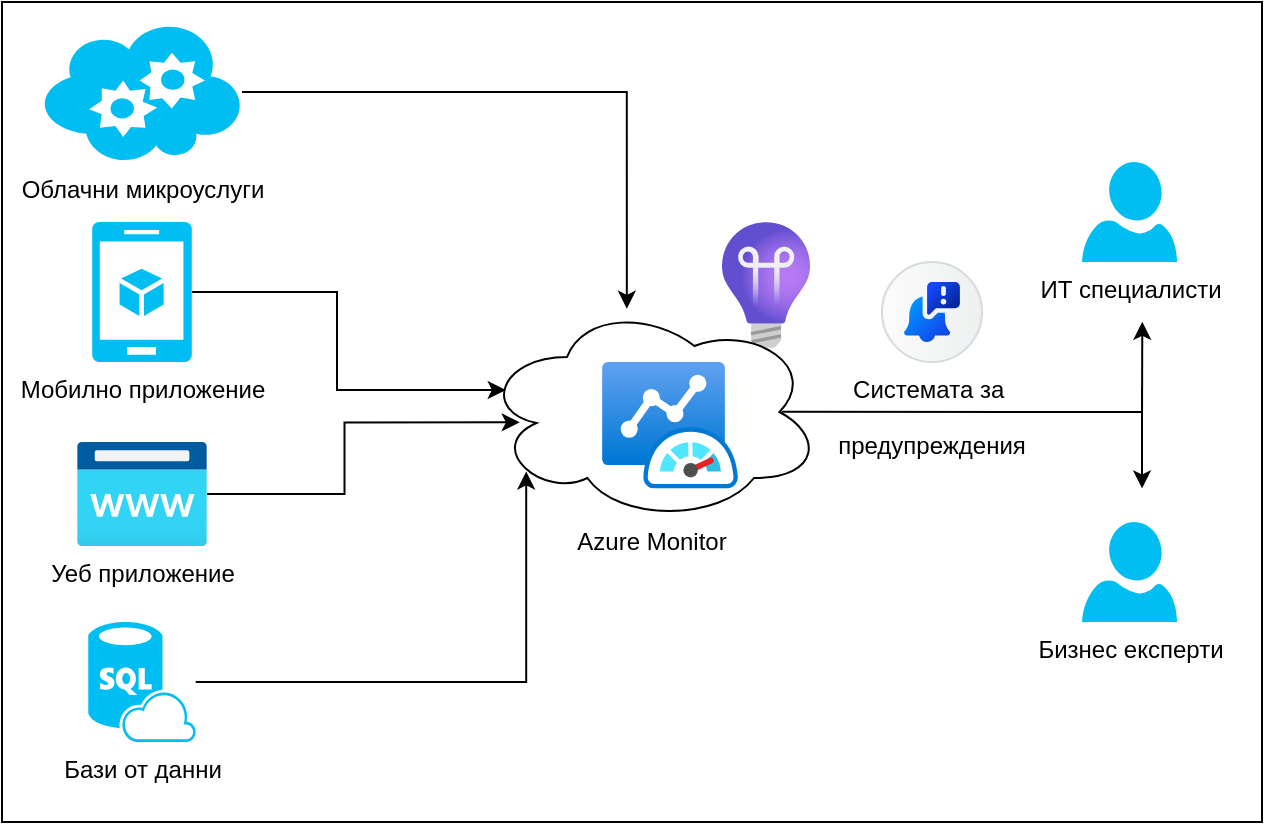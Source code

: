 <mxfile version="26.2.13">
  <diagram name="Page-1" id="LBXxWG8O-JbTWxaYB5U9">
    <mxGraphModel dx="1305" dy="638" grid="1" gridSize="10" guides="1" tooltips="1" connect="1" arrows="1" fold="1" page="1" pageScale="1" pageWidth="850" pageHeight="1100" math="0" shadow="0">
      <root>
        <mxCell id="0" />
        <mxCell id="1" parent="0" />
        <mxCell id="kAXso1rb1zHKa6fLyAWG-10" value="" style="rounded=0;whiteSpace=wrap;html=1;" vertex="1" parent="1">
          <mxGeometry x="370" y="240" width="120" height="60" as="geometry" />
        </mxCell>
        <mxCell id="kAXso1rb1zHKa6fLyAWG-11" value="" style="rounded=0;whiteSpace=wrap;html=1;" vertex="1" parent="1">
          <mxGeometry x="180" y="50" width="630" height="410" as="geometry" />
        </mxCell>
        <mxCell id="kAXso1rb1zHKa6fLyAWG-14" value="Облачни микроуслуги" style="verticalLabelPosition=bottom;html=1;verticalAlign=top;align=center;strokeColor=none;fillColor=#00BEF2;shape=mxgraph.azure.cloud_service;" vertex="1" parent="1">
          <mxGeometry x="200" y="60" width="100" height="70" as="geometry" />
        </mxCell>
        <mxCell id="kAXso1rb1zHKa6fLyAWG-15" value="Мобилно приложение" style="verticalLabelPosition=bottom;html=1;verticalAlign=top;align=center;strokeColor=none;fillColor=#00BEF2;shape=mxgraph.azure.mobile_services;pointerEvents=1;" vertex="1" parent="1">
          <mxGeometry x="225" y="160" width="50" height="70" as="geometry" />
        </mxCell>
        <mxCell id="kAXso1rb1zHKa6fLyAWG-16" value="Уеб приложение" style="image;aspect=fixed;html=1;points=[];align=center;fontSize=12;image=img/lib/azure2/app_services/App_Service_Domains.svg;" vertex="1" parent="1">
          <mxGeometry x="217.5" y="270" width="65" height="52" as="geometry" />
        </mxCell>
        <mxCell id="kAXso1rb1zHKa6fLyAWG-18" value="" style="image;aspect=fixed;html=1;points=[];align=center;fontSize=12;image=img/lib/azure2/devops/Application_Insights.svg;" vertex="1" parent="1">
          <mxGeometry x="540" y="160" width="44" height="63" as="geometry" />
        </mxCell>
        <mxCell id="kAXso1rb1zHKa6fLyAWG-19" value="Бази от данни" style="verticalLabelPosition=bottom;html=1;verticalAlign=top;align=center;strokeColor=none;fillColor=#00BEF2;shape=mxgraph.azure.sql_database_sql_azure;" vertex="1" parent="1">
          <mxGeometry x="223.13" y="360" width="53.75" height="60" as="geometry" />
        </mxCell>
        <mxCell id="kAXso1rb1zHKa6fLyAWG-23" value="&lt;div&gt;&lt;br&gt;&lt;/div&gt;&lt;div&gt;&lt;br&gt;&lt;/div&gt;&lt;div&gt;&lt;br&gt;&lt;/div&gt;&lt;div&gt;&lt;br&gt;&lt;/div&gt;&lt;div&gt;&lt;br&gt;&lt;/div&gt;&lt;div&gt;&lt;br&gt;&lt;/div&gt;&lt;div&gt;&lt;br&gt;&lt;/div&gt;&lt;div&gt;&lt;br&gt;&lt;/div&gt;&lt;div&gt;&lt;br&gt;&lt;/div&gt;&lt;div&gt;Azure Monitor&lt;/div&gt;" style="ellipse;shape=cloud;whiteSpace=wrap;html=1;" vertex="1" parent="1">
          <mxGeometry x="420" y="200" width="170" height="110" as="geometry" />
        </mxCell>
        <mxCell id="kAXso1rb1zHKa6fLyAWG-24" value="" style="image;aspect=fixed;html=1;points=[];align=center;fontSize=12;image=img/lib/azure2/other/Azure_Monitor_Dashboard.svg;" vertex="1" parent="1">
          <mxGeometry x="480" y="230.0" width="68" height="63.2" as="geometry" />
        </mxCell>
        <mxCell id="kAXso1rb1zHKa6fLyAWG-25" style="edgeStyle=orthogonalEdgeStyle;rounded=0;orthogonalLoop=1;jettySize=auto;html=1;entryX=0.426;entryY=0.031;entryDx=0;entryDy=0;entryPerimeter=0;" edge="1" parent="1" source="kAXso1rb1zHKa6fLyAWG-14" target="kAXso1rb1zHKa6fLyAWG-23">
          <mxGeometry relative="1" as="geometry" />
        </mxCell>
        <mxCell id="kAXso1rb1zHKa6fLyAWG-26" style="edgeStyle=orthogonalEdgeStyle;rounded=0;orthogonalLoop=1;jettySize=auto;html=1;entryX=0.07;entryY=0.4;entryDx=0;entryDy=0;entryPerimeter=0;" edge="1" parent="1" source="kAXso1rb1zHKa6fLyAWG-15" target="kAXso1rb1zHKa6fLyAWG-23">
          <mxGeometry relative="1" as="geometry" />
        </mxCell>
        <mxCell id="kAXso1rb1zHKa6fLyAWG-27" style="edgeStyle=orthogonalEdgeStyle;rounded=0;orthogonalLoop=1;jettySize=auto;html=1;entryX=0.111;entryY=0.547;entryDx=0;entryDy=0;entryPerimeter=0;" edge="1" parent="1" source="kAXso1rb1zHKa6fLyAWG-16" target="kAXso1rb1zHKa6fLyAWG-23">
          <mxGeometry relative="1" as="geometry" />
        </mxCell>
        <mxCell id="kAXso1rb1zHKa6fLyAWG-28" style="edgeStyle=orthogonalEdgeStyle;rounded=0;orthogonalLoop=1;jettySize=auto;html=1;entryX=0.13;entryY=0.77;entryDx=0;entryDy=0;entryPerimeter=0;" edge="1" parent="1" source="kAXso1rb1zHKa6fLyAWG-19" target="kAXso1rb1zHKa6fLyAWG-23">
          <mxGeometry relative="1" as="geometry" />
        </mxCell>
        <mxCell id="kAXso1rb1zHKa6fLyAWG-30" value="Системата за &#xa;&#xa;предупреждения" style="shape=mxgraph.sap.icon;labelPosition=center;verticalLabelPosition=bottom;align=center;verticalAlign=top;strokeWidth=1;strokeColor=#D5DADD;fillColor=#EDEFF0;gradientColor=#FCFCFC;gradientDirection=west;aspect=fixed;SAPIcon=SAP_Alert_Notification_service_for_SAP_BTP" vertex="1" parent="1">
          <mxGeometry x="620" y="180" width="50" height="50" as="geometry" />
        </mxCell>
        <mxCell id="kAXso1rb1zHKa6fLyAWG-31" value="ИТ специалисти" style="verticalLabelPosition=bottom;html=1;verticalAlign=top;align=center;strokeColor=none;fillColor=#00BEF2;shape=mxgraph.azure.user;" vertex="1" parent="1">
          <mxGeometry x="720" y="130" width="47.5" height="50" as="geometry" />
        </mxCell>
        <mxCell id="kAXso1rb1zHKa6fLyAWG-34" value="" style="endArrow=none;html=1;rounded=0;exitX=0.875;exitY=0.5;exitDx=0;exitDy=0;exitPerimeter=0;" edge="1" parent="1">
          <mxGeometry width="50" height="50" relative="1" as="geometry">
            <mxPoint x="570" y="254.87" as="sourcePoint" />
            <mxPoint x="750" y="255" as="targetPoint" />
          </mxGeometry>
        </mxCell>
        <mxCell id="kAXso1rb1zHKa6fLyAWG-35" value="" style="endArrow=classic;html=1;rounded=0;entryX=0.905;entryY=0.39;entryDx=0;entryDy=0;entryPerimeter=0;" edge="1" parent="1" target="kAXso1rb1zHKa6fLyAWG-11">
          <mxGeometry width="50" height="50" relative="1" as="geometry">
            <mxPoint x="750" y="260" as="sourcePoint" />
            <mxPoint x="753.69" y="210" as="targetPoint" />
          </mxGeometry>
        </mxCell>
        <mxCell id="kAXso1rb1zHKa6fLyAWG-36" value="" style="endArrow=classic;html=1;rounded=0;" edge="1" parent="1">
          <mxGeometry width="50" height="50" relative="1" as="geometry">
            <mxPoint x="750" y="243.2" as="sourcePoint" />
            <mxPoint x="750" y="293.2" as="targetPoint" />
          </mxGeometry>
        </mxCell>
        <mxCell id="kAXso1rb1zHKa6fLyAWG-37" value="Бизнес експерти" style="verticalLabelPosition=bottom;html=1;verticalAlign=top;align=center;strokeColor=none;fillColor=#00BEF2;shape=mxgraph.azure.user;" vertex="1" parent="1">
          <mxGeometry x="720" y="310" width="47.5" height="50" as="geometry" />
        </mxCell>
      </root>
    </mxGraphModel>
  </diagram>
</mxfile>
